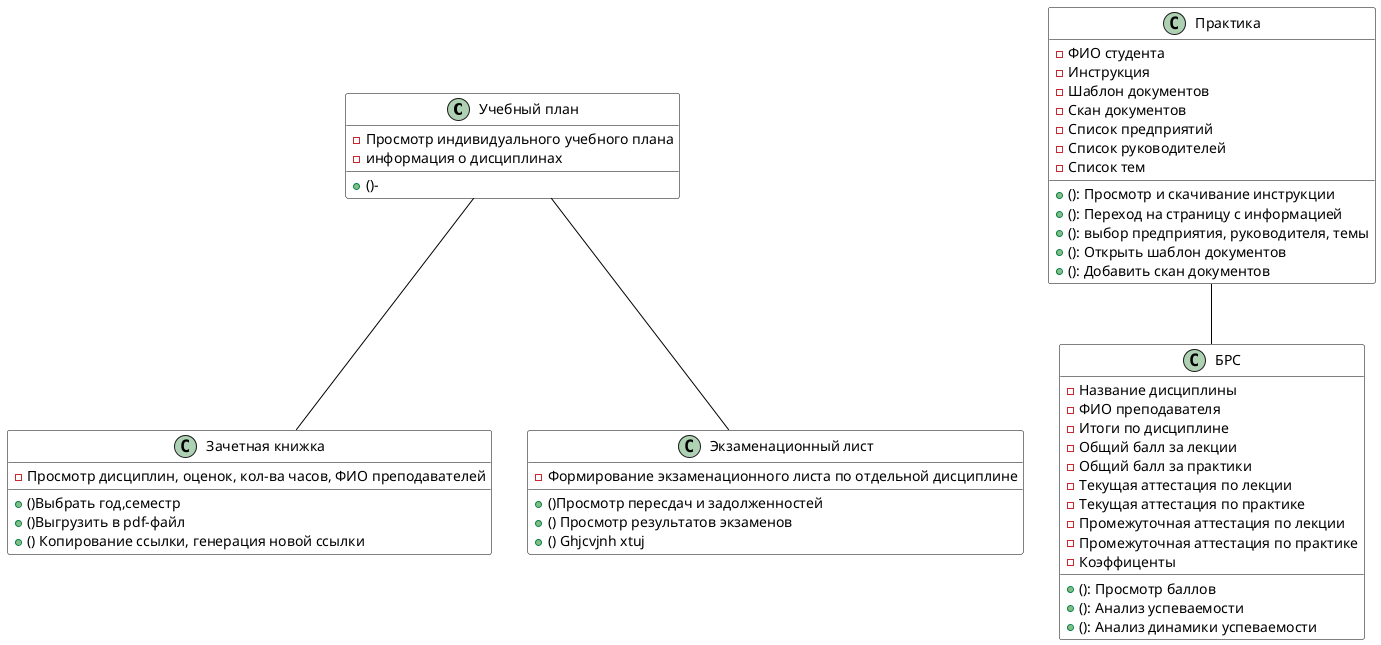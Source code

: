 @startuml

' Настройка стиля для прямоугольника
skinparam class {
    BackgroundColor #FFF
    BorderColor #000
    ArrowColor #000
    FontName Arial
}

' Класс с атрибутами и методами

class "Учебный план" as учебныйплан {
  ' Атрибуты (поля класса)
  - Просмотр индивидуального учебного плана
  - информация о дисциплинах
 

 ' Методы (функции класса)

  + ()-

}

' Можно добавить связь с другим классом (опционально)
' class AnotherClass
' MyClass --> AnotherClass : "использует"
учебныйплан--Зачетнаякнижка



' Настройка стиля для прямоугольника
skinparam class {
    BackgroundColor #FFF
    BorderColor #000
    ArrowColor #000
    FontName Arial
}

' Класс с атрибутами и методами

class "Зачетная книжка" as Зачетнаякнижка {
  ' Атрибуты (поля класса)
  - Просмотр дисциплин, оценок, кол-ва часов, ФИО преподавателей

  ' Методы (функции класса)
  +()Выбрать год,семестр
  +()Выгрузить в pdf-файл
  +() Копирование ссылки, генерация новой ссылки
}

' Можно добавить связь с другим классом (опционально)
' class AnotherClass
' MyClass --> AnotherClass : "использует"
' Можно добавить связь с другим классом (опционально)
' class AnotherClass
' MyClass --> AnotherClass : "использует"
учебныйплан--Экзаменационныйлист

' Настройка стиля для прямоугольника
skinparam class {
    BackgroundColor #FFF
    BorderColor #000
    ArrowColor #000
    FontName Arial
}

' Класс с атрибутами и методами
class "Экзаменационный лист" as Экзаменационныйлист {
  ' Атрибуты (поля класса)
  -  Формирование экзаменационного листа по отдельной дисциплине
 
  ' Методы (функции класса)
  + ()Просмотр пересдач и задолженностей 
  + () Просмотр результатов экзаменов
  + () Ghjcvjnh xtuj

}

' Можно добавить связь с другим классом (опционально)
' class AnotherClass
' MyClass --> AnotherClass : "использует"g

' Класс с атрибутами и методами
class "Практика" as Практика {
  ' Атрибуты (поля класса)
  - ФИО студента
  - Инструкция
  - Шаблон документов
  - Скан документов
  - Список предприятий
  - Список руководителей
  - Список тем
  ' Методы (функции класса)
  + (): Просмотр и скачивание инструкции
  + (): Переход на страницу с информацией
  + (): выбор предприятия, руководителя, темы
  + (): Открыть шаблон документов
  + (): Добавить скан документов
}

' Можно добавить связь с другим классом (опционально)
' class AnotherClass
' MyClass --> AnotherClass : "использует"
Практика--БРС

' Настройка стиля для прямоугольника
skinparam class {
    BackgroundColor #FFF
    BorderColor #000
    ArrowColor #000
    FontName Arial
}

' Класс с атрибутами и методами
class "БРС" as БРС {
  ' Атрибуты (поля класса)
  - Название дисциплины
  - ФИО преподавателя
  - Итоги по дисциплине
  - Общий балл за лекции
  - Общий балл за практики
  - Текущая аттестация по лекции
  - Текущая аттестация по практике
  - Промежуточная аттестация по лекции
  - Промежуточная аттестация по практике
  - Коэффиценты
  ' Методы (функции класса)
  + (): Просмотр баллов
  + (): Анализ успеваемости
  + (): Анализ динамики успеваемости
}
' Можно добавить связь с другим классом (опционально)
' class AnotherClass
' MyClass --> AnotherClass : "использует"

@enduml